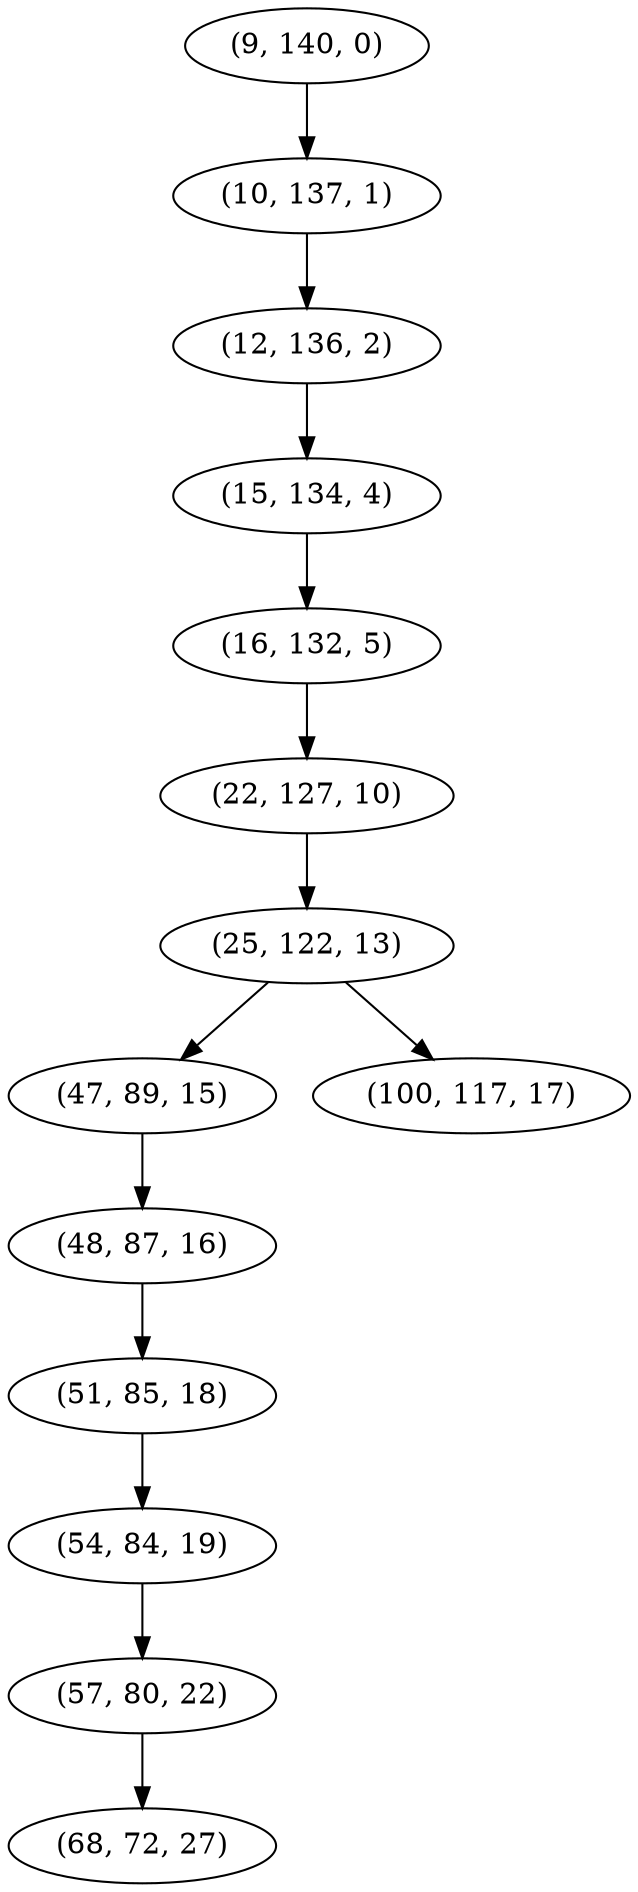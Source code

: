 digraph tree {
    "(9, 140, 0)";
    "(10, 137, 1)";
    "(12, 136, 2)";
    "(15, 134, 4)";
    "(16, 132, 5)";
    "(22, 127, 10)";
    "(25, 122, 13)";
    "(47, 89, 15)";
    "(48, 87, 16)";
    "(51, 85, 18)";
    "(54, 84, 19)";
    "(57, 80, 22)";
    "(68, 72, 27)";
    "(100, 117, 17)";
    "(9, 140, 0)" -> "(10, 137, 1)";
    "(10, 137, 1)" -> "(12, 136, 2)";
    "(12, 136, 2)" -> "(15, 134, 4)";
    "(15, 134, 4)" -> "(16, 132, 5)";
    "(16, 132, 5)" -> "(22, 127, 10)";
    "(22, 127, 10)" -> "(25, 122, 13)";
    "(25, 122, 13)" -> "(47, 89, 15)";
    "(25, 122, 13)" -> "(100, 117, 17)";
    "(47, 89, 15)" -> "(48, 87, 16)";
    "(48, 87, 16)" -> "(51, 85, 18)";
    "(51, 85, 18)" -> "(54, 84, 19)";
    "(54, 84, 19)" -> "(57, 80, 22)";
    "(57, 80, 22)" -> "(68, 72, 27)";
}
